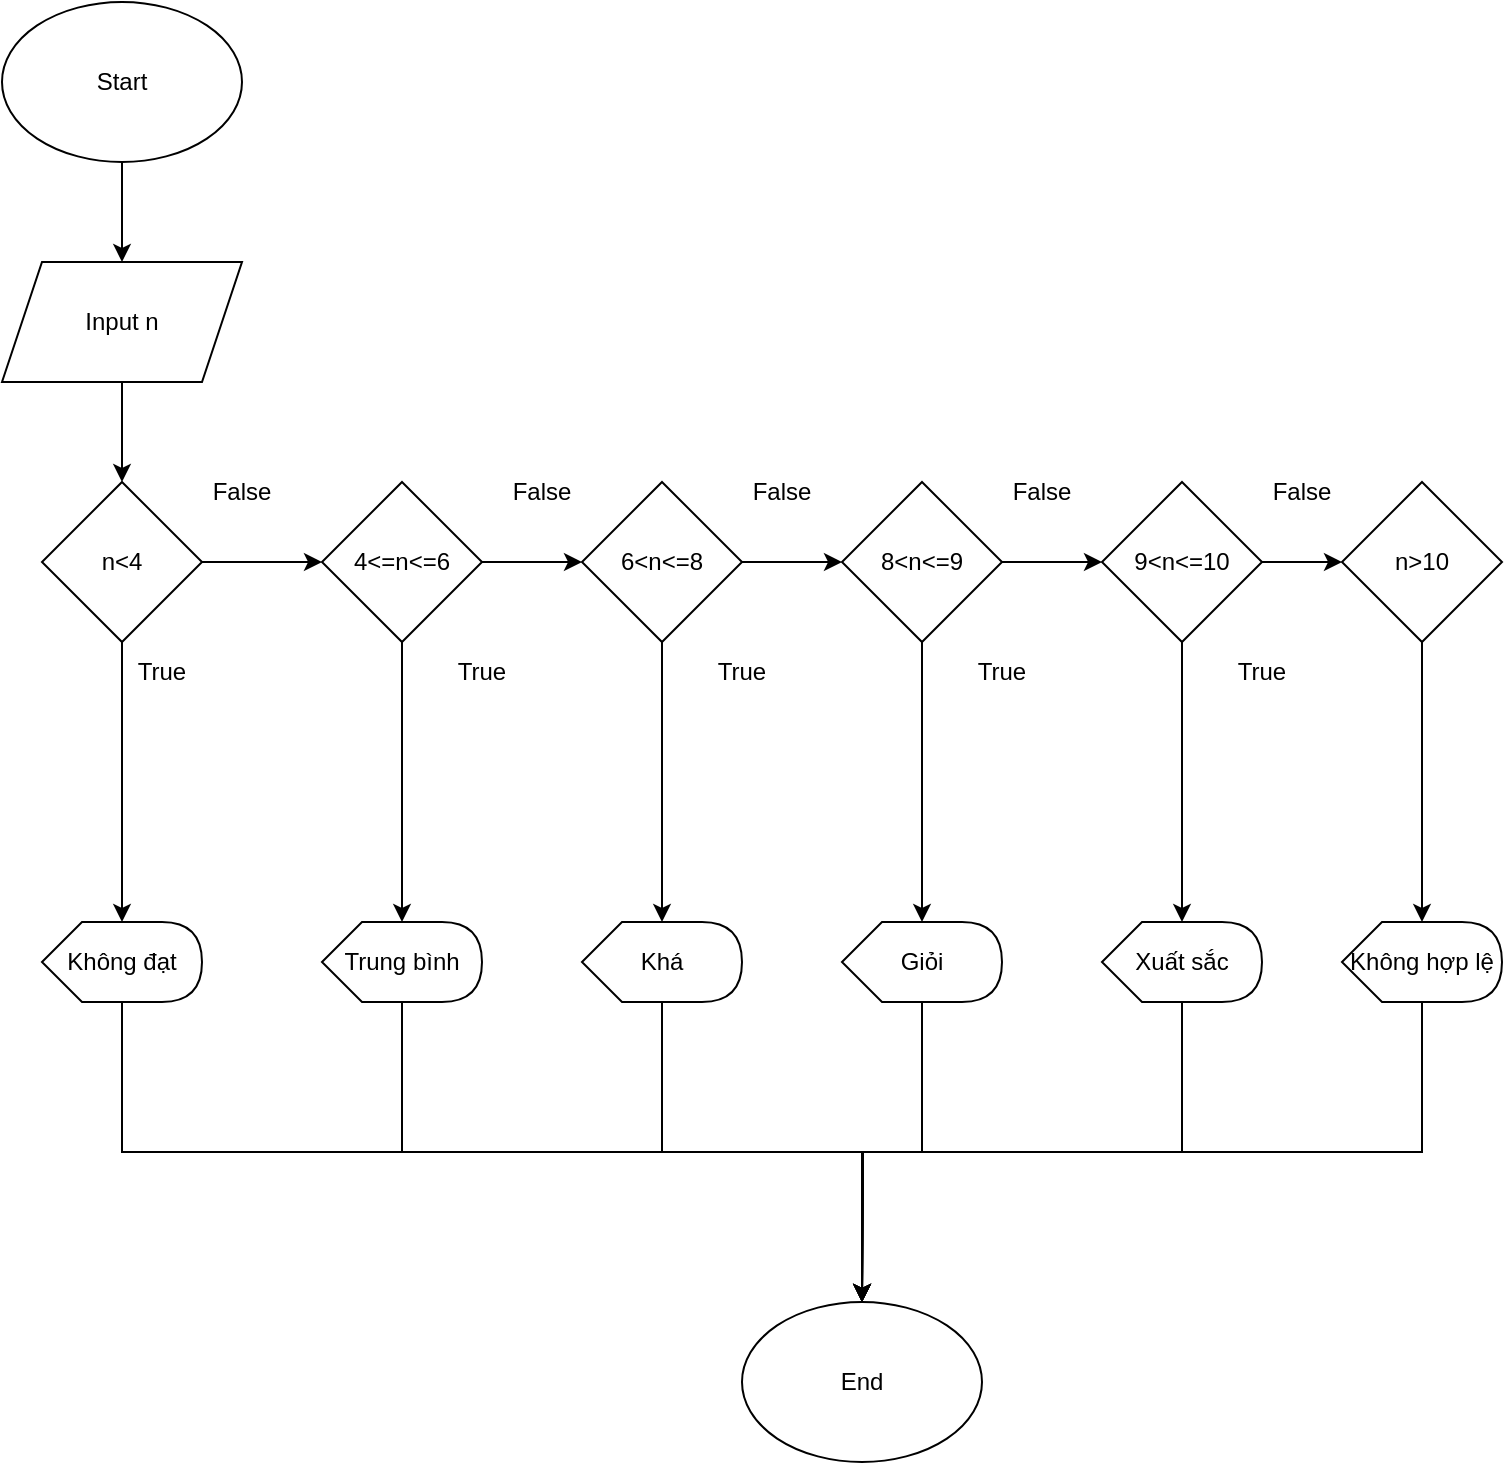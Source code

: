 <mxfile version="25.0.3">
  <diagram name="Trang-1" id="Ic_6IBqflgvEff83gMx8">
    <mxGraphModel dx="954" dy="623" grid="1" gridSize="10" guides="1" tooltips="1" connect="1" arrows="1" fold="1" page="1" pageScale="1" pageWidth="827" pageHeight="1169" math="0" shadow="0">
      <root>
        <mxCell id="0" />
        <mxCell id="1" parent="0" />
        <mxCell id="W8wq9E3jOlAvUwIORAxE-1" value="Start" style="ellipse;whiteSpace=wrap;html=1;" vertex="1" parent="1">
          <mxGeometry x="10" y="340" width="120" height="80" as="geometry" />
        </mxCell>
        <mxCell id="W8wq9E3jOlAvUwIORAxE-2" value="Input n" style="shape=parallelogram;perimeter=parallelogramPerimeter;whiteSpace=wrap;html=1;fixedSize=1;" vertex="1" parent="1">
          <mxGeometry x="10" y="470" width="120" height="60" as="geometry" />
        </mxCell>
        <mxCell id="W8wq9E3jOlAvUwIORAxE-34" style="edgeStyle=orthogonalEdgeStyle;rounded=0;orthogonalLoop=1;jettySize=auto;html=1;exitX=1;exitY=0.5;exitDx=0;exitDy=0;entryX=0;entryY=0.5;entryDx=0;entryDy=0;" edge="1" parent="1" source="W8wq9E3jOlAvUwIORAxE-3" target="W8wq9E3jOlAvUwIORAxE-21">
          <mxGeometry relative="1" as="geometry" />
        </mxCell>
        <mxCell id="W8wq9E3jOlAvUwIORAxE-3" value="n&amp;lt;4" style="rhombus;whiteSpace=wrap;html=1;" vertex="1" parent="1">
          <mxGeometry x="30" y="580" width="80" height="80" as="geometry" />
        </mxCell>
        <mxCell id="W8wq9E3jOlAvUwIORAxE-47" style="edgeStyle=orthogonalEdgeStyle;rounded=0;orthogonalLoop=1;jettySize=auto;html=1;exitX=0;exitY=0;exitDx=40;exitDy=40;exitPerimeter=0;" edge="1" parent="1" source="W8wq9E3jOlAvUwIORAxE-4">
          <mxGeometry relative="1" as="geometry">
            <mxPoint x="440" y="990" as="targetPoint" />
          </mxGeometry>
        </mxCell>
        <mxCell id="W8wq9E3jOlAvUwIORAxE-4" value="Trung bình" style="shape=display;whiteSpace=wrap;html=1;" vertex="1" parent="1">
          <mxGeometry x="170" y="800" width="80" height="40" as="geometry" />
        </mxCell>
        <mxCell id="W8wq9E3jOlAvUwIORAxE-46" style="edgeStyle=orthogonalEdgeStyle;rounded=0;orthogonalLoop=1;jettySize=auto;html=1;exitX=0;exitY=0;exitDx=40;exitDy=40;exitPerimeter=0;" edge="1" parent="1" source="W8wq9E3jOlAvUwIORAxE-5" target="W8wq9E3jOlAvUwIORAxE-6">
          <mxGeometry relative="1" as="geometry" />
        </mxCell>
        <mxCell id="W8wq9E3jOlAvUwIORAxE-5" value="Không đạt" style="shape=display;whiteSpace=wrap;html=1;" vertex="1" parent="1">
          <mxGeometry x="30" y="800" width="80" height="40" as="geometry" />
        </mxCell>
        <mxCell id="W8wq9E3jOlAvUwIORAxE-11" value="" style="endArrow=classic;html=1;rounded=0;exitX=0.5;exitY=1;exitDx=0;exitDy=0;entryX=0.5;entryY=0;entryDx=0;entryDy=0;" edge="1" parent="1" source="W8wq9E3jOlAvUwIORAxE-2" target="W8wq9E3jOlAvUwIORAxE-3">
          <mxGeometry width="50" height="50" relative="1" as="geometry">
            <mxPoint x="146" y="660" as="sourcePoint" />
            <mxPoint x="196" y="610" as="targetPoint" />
          </mxGeometry>
        </mxCell>
        <mxCell id="W8wq9E3jOlAvUwIORAxE-12" value="" style="endArrow=classic;html=1;rounded=0;exitX=0.5;exitY=1;exitDx=0;exitDy=0;entryX=0.5;entryY=0;entryDx=0;entryDy=0;" edge="1" parent="1" source="W8wq9E3jOlAvUwIORAxE-1" target="W8wq9E3jOlAvUwIORAxE-2">
          <mxGeometry width="50" height="50" relative="1" as="geometry">
            <mxPoint x="146" y="660" as="sourcePoint" />
            <mxPoint x="196" y="610" as="targetPoint" />
          </mxGeometry>
        </mxCell>
        <mxCell id="W8wq9E3jOlAvUwIORAxE-6" value="End" style="ellipse;whiteSpace=wrap;html=1;" vertex="1" parent="1">
          <mxGeometry x="380" y="990" width="120" height="80" as="geometry" />
        </mxCell>
        <mxCell id="W8wq9E3jOlAvUwIORAxE-14" value="True" style="text;html=1;align=center;verticalAlign=middle;whiteSpace=wrap;rounded=0;" vertex="1" parent="1">
          <mxGeometry x="60" y="660" width="60" height="30" as="geometry" />
        </mxCell>
        <mxCell id="W8wq9E3jOlAvUwIORAxE-15" value="False" style="text;html=1;align=center;verticalAlign=middle;whiteSpace=wrap;rounded=0;" vertex="1" parent="1">
          <mxGeometry x="100" y="570" width="60" height="30" as="geometry" />
        </mxCell>
        <mxCell id="W8wq9E3jOlAvUwIORAxE-35" style="edgeStyle=orthogonalEdgeStyle;rounded=0;orthogonalLoop=1;jettySize=auto;html=1;exitX=1;exitY=0.5;exitDx=0;exitDy=0;entryX=0;entryY=0.5;entryDx=0;entryDy=0;" edge="1" parent="1" source="W8wq9E3jOlAvUwIORAxE-21" target="W8wq9E3jOlAvUwIORAxE-22">
          <mxGeometry relative="1" as="geometry" />
        </mxCell>
        <mxCell id="W8wq9E3jOlAvUwIORAxE-21" value="4&amp;lt;=n&amp;lt;=6" style="rhombus;whiteSpace=wrap;html=1;" vertex="1" parent="1">
          <mxGeometry x="170" y="580" width="80" height="80" as="geometry" />
        </mxCell>
        <mxCell id="W8wq9E3jOlAvUwIORAxE-36" style="edgeStyle=orthogonalEdgeStyle;rounded=0;orthogonalLoop=1;jettySize=auto;html=1;exitX=1;exitY=0.5;exitDx=0;exitDy=0;entryX=0;entryY=0.5;entryDx=0;entryDy=0;" edge="1" parent="1" source="W8wq9E3jOlAvUwIORAxE-22" target="W8wq9E3jOlAvUwIORAxE-23">
          <mxGeometry relative="1" as="geometry" />
        </mxCell>
        <mxCell id="W8wq9E3jOlAvUwIORAxE-22" value="6&amp;lt;n&amp;lt;=8" style="rhombus;whiteSpace=wrap;html=1;" vertex="1" parent="1">
          <mxGeometry x="300" y="580" width="80" height="80" as="geometry" />
        </mxCell>
        <mxCell id="W8wq9E3jOlAvUwIORAxE-37" style="edgeStyle=orthogonalEdgeStyle;rounded=0;orthogonalLoop=1;jettySize=auto;html=1;exitX=1;exitY=0.5;exitDx=0;exitDy=0;entryX=0;entryY=0.5;entryDx=0;entryDy=0;" edge="1" parent="1" source="W8wq9E3jOlAvUwIORAxE-23" target="W8wq9E3jOlAvUwIORAxE-24">
          <mxGeometry relative="1" as="geometry" />
        </mxCell>
        <mxCell id="W8wq9E3jOlAvUwIORAxE-23" value="8&amp;lt;n&amp;lt;=9" style="rhombus;whiteSpace=wrap;html=1;" vertex="1" parent="1">
          <mxGeometry x="430" y="580" width="80" height="80" as="geometry" />
        </mxCell>
        <mxCell id="W8wq9E3jOlAvUwIORAxE-38" style="edgeStyle=orthogonalEdgeStyle;rounded=0;orthogonalLoop=1;jettySize=auto;html=1;exitX=1;exitY=0.5;exitDx=0;exitDy=0;entryX=0;entryY=0.5;entryDx=0;entryDy=0;" edge="1" parent="1" source="W8wq9E3jOlAvUwIORAxE-24" target="W8wq9E3jOlAvUwIORAxE-25">
          <mxGeometry relative="1" as="geometry" />
        </mxCell>
        <mxCell id="W8wq9E3jOlAvUwIORAxE-24" value="9&amp;lt;n&amp;lt;=10" style="rhombus;whiteSpace=wrap;html=1;" vertex="1" parent="1">
          <mxGeometry x="560" y="580" width="80" height="80" as="geometry" />
        </mxCell>
        <mxCell id="W8wq9E3jOlAvUwIORAxE-25" value="n&amp;gt;10" style="rhombus;whiteSpace=wrap;html=1;" vertex="1" parent="1">
          <mxGeometry x="680" y="580" width="80" height="80" as="geometry" />
        </mxCell>
        <mxCell id="W8wq9E3jOlAvUwIORAxE-48" style="edgeStyle=orthogonalEdgeStyle;rounded=0;orthogonalLoop=1;jettySize=auto;html=1;exitX=0;exitY=0;exitDx=40;exitDy=40;exitPerimeter=0;" edge="1" parent="1" source="W8wq9E3jOlAvUwIORAxE-29">
          <mxGeometry relative="1" as="geometry">
            <mxPoint x="440" y="990" as="targetPoint" />
          </mxGeometry>
        </mxCell>
        <mxCell id="W8wq9E3jOlAvUwIORAxE-29" value="Khá" style="shape=display;whiteSpace=wrap;html=1;" vertex="1" parent="1">
          <mxGeometry x="300" y="800" width="80" height="40" as="geometry" />
        </mxCell>
        <mxCell id="W8wq9E3jOlAvUwIORAxE-49" style="edgeStyle=orthogonalEdgeStyle;rounded=0;orthogonalLoop=1;jettySize=auto;html=1;exitX=0;exitY=0;exitDx=40;exitDy=40;exitPerimeter=0;" edge="1" parent="1" source="W8wq9E3jOlAvUwIORAxE-30">
          <mxGeometry relative="1" as="geometry">
            <mxPoint x="440" y="990" as="targetPoint" />
          </mxGeometry>
        </mxCell>
        <mxCell id="W8wq9E3jOlAvUwIORAxE-30" value="Giỏi" style="shape=display;whiteSpace=wrap;html=1;" vertex="1" parent="1">
          <mxGeometry x="430" y="800" width="80" height="40" as="geometry" />
        </mxCell>
        <mxCell id="W8wq9E3jOlAvUwIORAxE-50" style="edgeStyle=orthogonalEdgeStyle;rounded=0;orthogonalLoop=1;jettySize=auto;html=1;exitX=0;exitY=0;exitDx=40;exitDy=40;exitPerimeter=0;" edge="1" parent="1" source="W8wq9E3jOlAvUwIORAxE-31">
          <mxGeometry relative="1" as="geometry">
            <mxPoint x="440" y="990" as="targetPoint" />
          </mxGeometry>
        </mxCell>
        <mxCell id="W8wq9E3jOlAvUwIORAxE-31" value="Xuất sắc" style="shape=display;whiteSpace=wrap;html=1;" vertex="1" parent="1">
          <mxGeometry x="560" y="800" width="80" height="40" as="geometry" />
        </mxCell>
        <mxCell id="W8wq9E3jOlAvUwIORAxE-51" style="edgeStyle=orthogonalEdgeStyle;rounded=0;orthogonalLoop=1;jettySize=auto;html=1;exitX=0;exitY=0;exitDx=40;exitDy=40;exitPerimeter=0;" edge="1" parent="1" source="W8wq9E3jOlAvUwIORAxE-32" target="W8wq9E3jOlAvUwIORAxE-6">
          <mxGeometry relative="1" as="geometry" />
        </mxCell>
        <mxCell id="W8wq9E3jOlAvUwIORAxE-32" value="Không hợp lệ" style="shape=display;whiteSpace=wrap;html=1;" vertex="1" parent="1">
          <mxGeometry x="680" y="800" width="80" height="40" as="geometry" />
        </mxCell>
        <mxCell id="W8wq9E3jOlAvUwIORAxE-40" style="edgeStyle=orthogonalEdgeStyle;rounded=0;orthogonalLoop=1;jettySize=auto;html=1;exitX=0.5;exitY=1;exitDx=0;exitDy=0;entryX=0;entryY=0;entryDx=40;entryDy=0;entryPerimeter=0;" edge="1" parent="1" source="W8wq9E3jOlAvUwIORAxE-3" target="W8wq9E3jOlAvUwIORAxE-5">
          <mxGeometry relative="1" as="geometry" />
        </mxCell>
        <mxCell id="W8wq9E3jOlAvUwIORAxE-41" style="edgeStyle=orthogonalEdgeStyle;rounded=0;orthogonalLoop=1;jettySize=auto;html=1;exitX=0.5;exitY=1;exitDx=0;exitDy=0;entryX=0;entryY=0;entryDx=40;entryDy=0;entryPerimeter=0;" edge="1" parent="1" source="W8wq9E3jOlAvUwIORAxE-21" target="W8wq9E3jOlAvUwIORAxE-4">
          <mxGeometry relative="1" as="geometry" />
        </mxCell>
        <mxCell id="W8wq9E3jOlAvUwIORAxE-42" style="edgeStyle=orthogonalEdgeStyle;rounded=0;orthogonalLoop=1;jettySize=auto;html=1;exitX=0.5;exitY=1;exitDx=0;exitDy=0;entryX=0;entryY=0;entryDx=40;entryDy=0;entryPerimeter=0;" edge="1" parent="1" source="W8wq9E3jOlAvUwIORAxE-22" target="W8wq9E3jOlAvUwIORAxE-29">
          <mxGeometry relative="1" as="geometry" />
        </mxCell>
        <mxCell id="W8wq9E3jOlAvUwIORAxE-43" style="edgeStyle=orthogonalEdgeStyle;rounded=0;orthogonalLoop=1;jettySize=auto;html=1;exitX=0.5;exitY=1;exitDx=0;exitDy=0;entryX=0;entryY=0;entryDx=40;entryDy=0;entryPerimeter=0;" edge="1" parent="1" source="W8wq9E3jOlAvUwIORAxE-23" target="W8wq9E3jOlAvUwIORAxE-30">
          <mxGeometry relative="1" as="geometry" />
        </mxCell>
        <mxCell id="W8wq9E3jOlAvUwIORAxE-44" style="edgeStyle=orthogonalEdgeStyle;rounded=0;orthogonalLoop=1;jettySize=auto;html=1;exitX=0.5;exitY=1;exitDx=0;exitDy=0;entryX=0;entryY=0;entryDx=40;entryDy=0;entryPerimeter=0;" edge="1" parent="1" source="W8wq9E3jOlAvUwIORAxE-24" target="W8wq9E3jOlAvUwIORAxE-31">
          <mxGeometry relative="1" as="geometry" />
        </mxCell>
        <mxCell id="W8wq9E3jOlAvUwIORAxE-45" style="edgeStyle=orthogonalEdgeStyle;rounded=0;orthogonalLoop=1;jettySize=auto;html=1;exitX=0.5;exitY=1;exitDx=0;exitDy=0;entryX=0;entryY=0;entryDx=40;entryDy=0;entryPerimeter=0;" edge="1" parent="1" source="W8wq9E3jOlAvUwIORAxE-25" target="W8wq9E3jOlAvUwIORAxE-32">
          <mxGeometry relative="1" as="geometry" />
        </mxCell>
        <mxCell id="W8wq9E3jOlAvUwIORAxE-52" value="False" style="text;html=1;align=center;verticalAlign=middle;whiteSpace=wrap;rounded=0;" vertex="1" parent="1">
          <mxGeometry x="250" y="570" width="60" height="30" as="geometry" />
        </mxCell>
        <mxCell id="W8wq9E3jOlAvUwIORAxE-53" value="False" style="text;html=1;align=center;verticalAlign=middle;whiteSpace=wrap;rounded=0;" vertex="1" parent="1">
          <mxGeometry x="630" y="570" width="60" height="30" as="geometry" />
        </mxCell>
        <mxCell id="W8wq9E3jOlAvUwIORAxE-54" value="False" style="text;html=1;align=center;verticalAlign=middle;whiteSpace=wrap;rounded=0;" vertex="1" parent="1">
          <mxGeometry x="500" y="570" width="60" height="30" as="geometry" />
        </mxCell>
        <mxCell id="W8wq9E3jOlAvUwIORAxE-55" value="False" style="text;html=1;align=center;verticalAlign=middle;whiteSpace=wrap;rounded=0;" vertex="1" parent="1">
          <mxGeometry x="370" y="570" width="60" height="30" as="geometry" />
        </mxCell>
        <mxCell id="W8wq9E3jOlAvUwIORAxE-56" value="True" style="text;html=1;align=center;verticalAlign=middle;whiteSpace=wrap;rounded=0;" vertex="1" parent="1">
          <mxGeometry x="610" y="660" width="60" height="30" as="geometry" />
        </mxCell>
        <mxCell id="W8wq9E3jOlAvUwIORAxE-57" value="True" style="text;html=1;align=center;verticalAlign=middle;whiteSpace=wrap;rounded=0;" vertex="1" parent="1">
          <mxGeometry x="480" y="660" width="60" height="30" as="geometry" />
        </mxCell>
        <mxCell id="W8wq9E3jOlAvUwIORAxE-58" value="True" style="text;html=1;align=center;verticalAlign=middle;whiteSpace=wrap;rounded=0;" vertex="1" parent="1">
          <mxGeometry x="350" y="660" width="60" height="30" as="geometry" />
        </mxCell>
        <mxCell id="W8wq9E3jOlAvUwIORAxE-59" value="True" style="text;html=1;align=center;verticalAlign=middle;whiteSpace=wrap;rounded=0;" vertex="1" parent="1">
          <mxGeometry x="220" y="660" width="60" height="30" as="geometry" />
        </mxCell>
      </root>
    </mxGraphModel>
  </diagram>
</mxfile>
